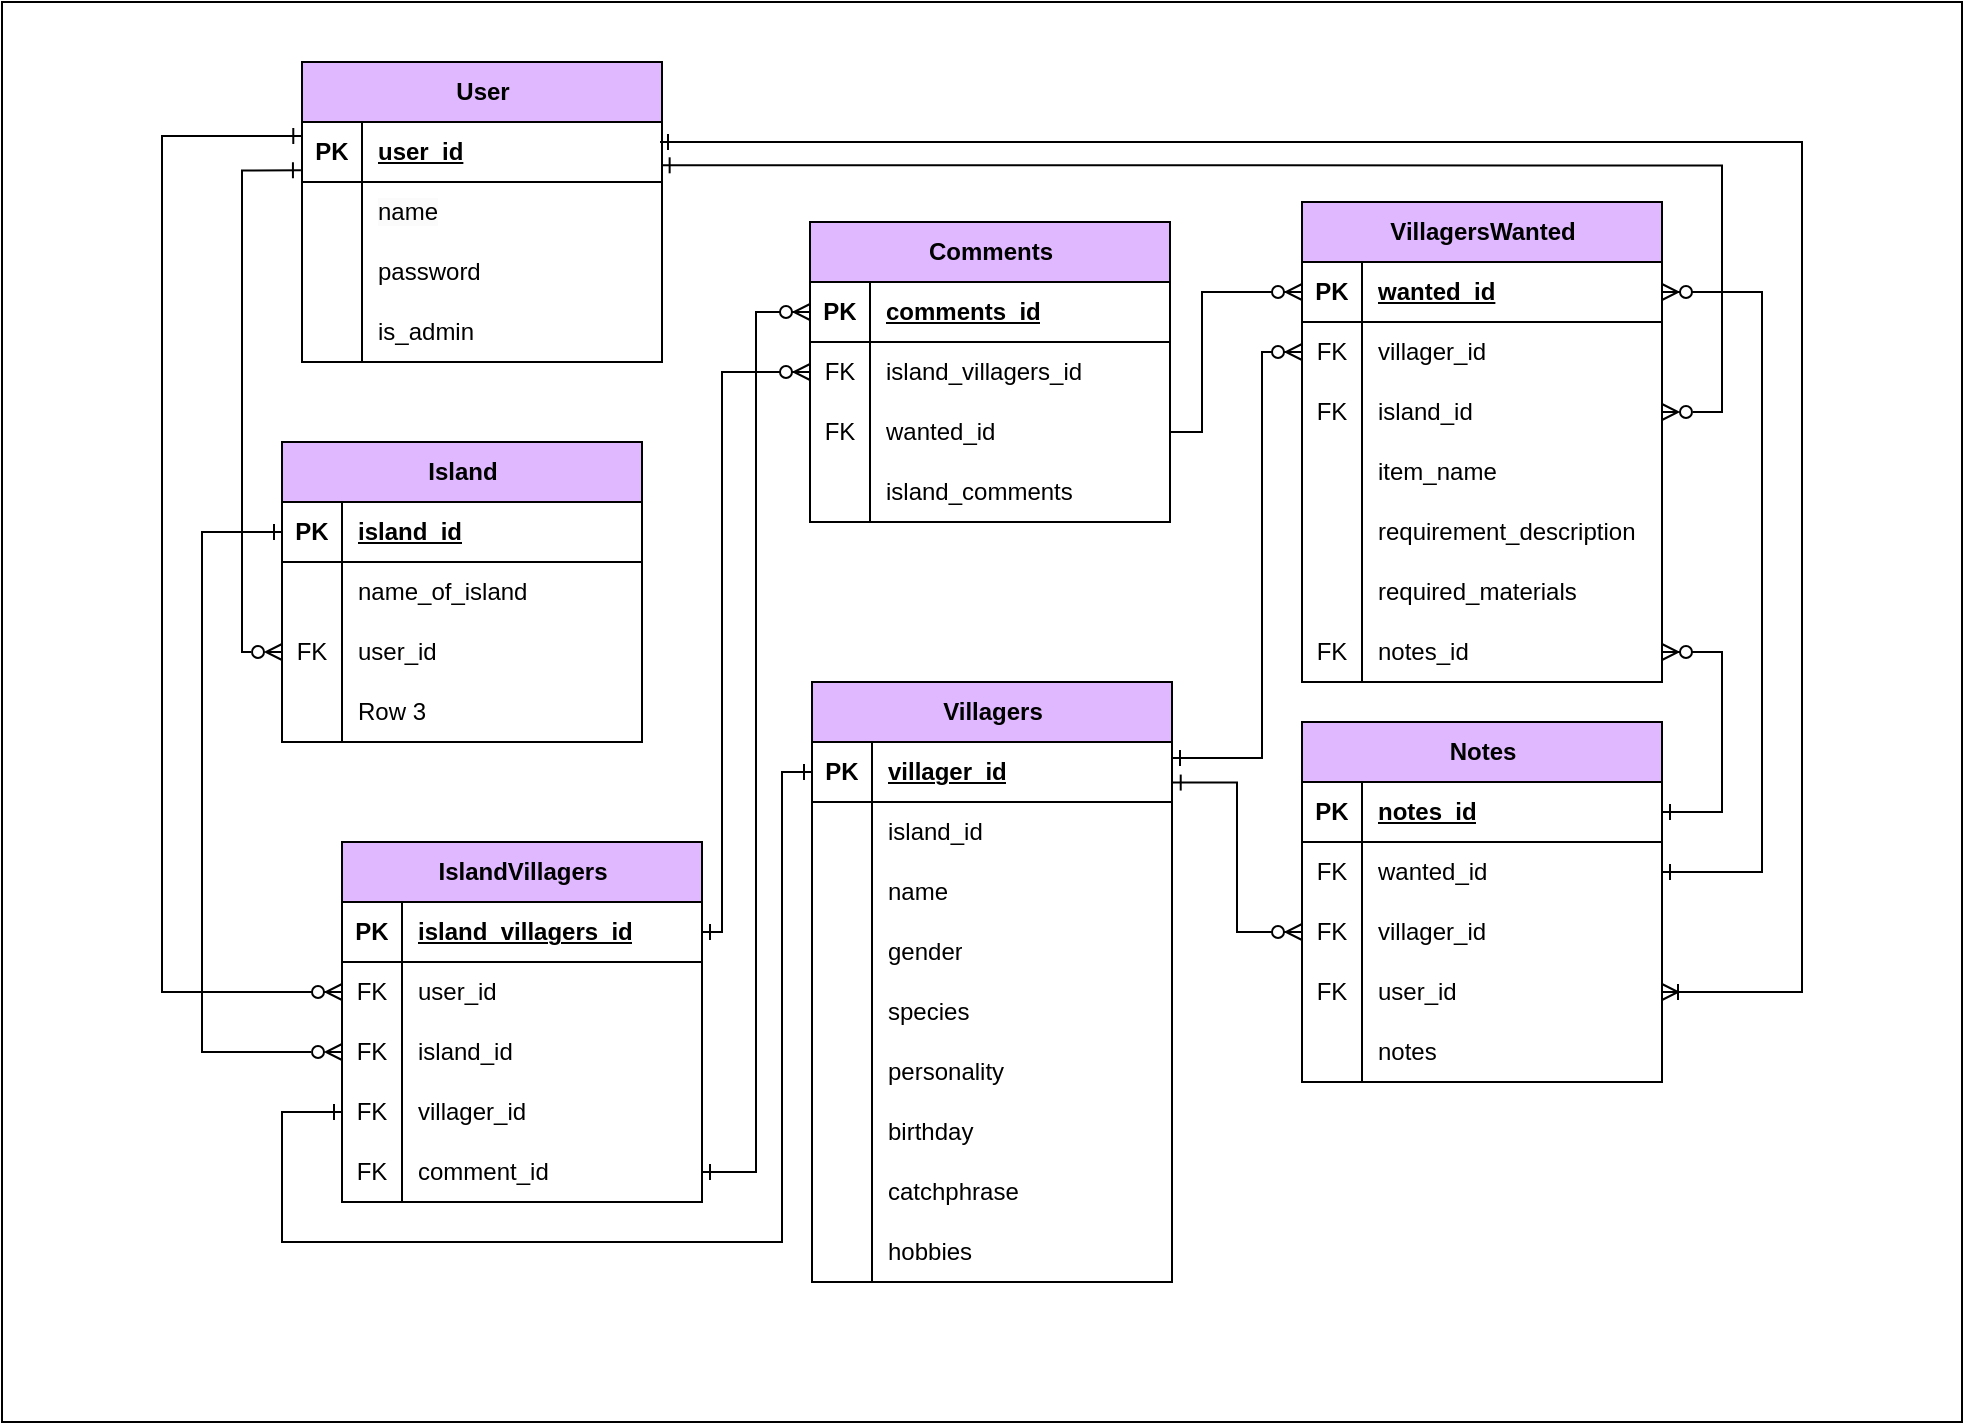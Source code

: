 <mxfile version="24.6.5" type="device">
  <diagram name="Page-1" id="ITjuWt2SZucactSot8SY">
    <mxGraphModel dx="1668" dy="585" grid="1" gridSize="10" guides="1" tooltips="1" connect="1" arrows="1" fold="1" page="1" pageScale="1" pageWidth="827" pageHeight="1169" background="#FFFFFF" math="0" shadow="0">
      <root>
        <mxCell id="0" />
        <mxCell id="1" parent="0" />
        <mxCell id="klBzgP9s78FYEiLY2GwY-38" value="" style="rounded=0;whiteSpace=wrap;html=1;" parent="1" vertex="1">
          <mxGeometry x="-80" width="980" height="710" as="geometry" />
        </mxCell>
        <mxCell id="4pf-PRaGXS5_CZu6q823-1" value="User" style="shape=table;startSize=30;container=1;collapsible=1;childLayout=tableLayout;fixedRows=1;rowLines=0;fontStyle=1;align=center;resizeLast=1;html=1;fillColor=#E0B8FF;" parent="1" vertex="1">
          <mxGeometry x="70" y="30" width="180" height="150" as="geometry" />
        </mxCell>
        <mxCell id="4pf-PRaGXS5_CZu6q823-2" value="" style="shape=tableRow;horizontal=0;startSize=0;swimlaneHead=0;swimlaneBody=0;fillColor=none;collapsible=0;dropTarget=0;points=[[0,0.5],[1,0.5]];portConstraint=eastwest;top=0;left=0;right=0;bottom=1;" parent="4pf-PRaGXS5_CZu6q823-1" vertex="1">
          <mxGeometry y="30" width="180" height="30" as="geometry" />
        </mxCell>
        <mxCell id="4pf-PRaGXS5_CZu6q823-3" value="PK" style="shape=partialRectangle;connectable=0;fillColor=none;top=0;left=0;bottom=0;right=0;fontStyle=1;overflow=hidden;whiteSpace=wrap;html=1;" parent="4pf-PRaGXS5_CZu6q823-2" vertex="1">
          <mxGeometry width="30" height="30" as="geometry">
            <mxRectangle width="30" height="30" as="alternateBounds" />
          </mxGeometry>
        </mxCell>
        <mxCell id="4pf-PRaGXS5_CZu6q823-4" value="user_id" style="shape=partialRectangle;connectable=0;fillColor=none;top=0;left=0;bottom=0;right=0;align=left;spacingLeft=6;fontStyle=5;overflow=hidden;whiteSpace=wrap;html=1;" parent="4pf-PRaGXS5_CZu6q823-2" vertex="1">
          <mxGeometry x="30" width="150" height="30" as="geometry">
            <mxRectangle width="150" height="30" as="alternateBounds" />
          </mxGeometry>
        </mxCell>
        <mxCell id="4pf-PRaGXS5_CZu6q823-5" value="" style="shape=tableRow;horizontal=0;startSize=0;swimlaneHead=0;swimlaneBody=0;fillColor=none;collapsible=0;dropTarget=0;points=[[0,0.5],[1,0.5]];portConstraint=eastwest;top=0;left=0;right=0;bottom=0;" parent="4pf-PRaGXS5_CZu6q823-1" vertex="1">
          <mxGeometry y="60" width="180" height="30" as="geometry" />
        </mxCell>
        <mxCell id="4pf-PRaGXS5_CZu6q823-6" value="" style="shape=partialRectangle;connectable=0;fillColor=none;top=0;left=0;bottom=0;right=0;editable=1;overflow=hidden;whiteSpace=wrap;html=1;" parent="4pf-PRaGXS5_CZu6q823-5" vertex="1">
          <mxGeometry width="30" height="30" as="geometry">
            <mxRectangle width="30" height="30" as="alternateBounds" />
          </mxGeometry>
        </mxCell>
        <mxCell id="4pf-PRaGXS5_CZu6q823-7" value="&lt;span style=&quot;color: rgb(0, 0, 0); font-family: Helvetica; font-size: 12px; font-style: normal; font-variant-ligatures: normal; font-variant-caps: normal; font-weight: 400; letter-spacing: normal; orphans: 2; text-align: left; text-indent: 0px; text-transform: none; widows: 2; word-spacing: 0px; -webkit-text-stroke-width: 0px; white-space: normal; background-color: rgb(251, 251, 251); text-decoration-thickness: initial; text-decoration-style: initial; text-decoration-color: initial; display: inline !important; float: none;&quot;&gt;name&lt;/span&gt;" style="shape=partialRectangle;connectable=0;fillColor=none;top=0;left=0;bottom=0;right=0;align=left;spacingLeft=6;overflow=hidden;whiteSpace=wrap;html=1;" parent="4pf-PRaGXS5_CZu6q823-5" vertex="1">
          <mxGeometry x="30" width="150" height="30" as="geometry">
            <mxRectangle width="150" height="30" as="alternateBounds" />
          </mxGeometry>
        </mxCell>
        <mxCell id="sflbnPazvUdyfY5p52d2-11" value="" style="shape=tableRow;horizontal=0;startSize=0;swimlaneHead=0;swimlaneBody=0;fillColor=none;collapsible=0;dropTarget=0;points=[[0,0.5],[1,0.5]];portConstraint=eastwest;top=0;left=0;right=0;bottom=0;" parent="4pf-PRaGXS5_CZu6q823-1" vertex="1">
          <mxGeometry y="90" width="180" height="30" as="geometry" />
        </mxCell>
        <mxCell id="sflbnPazvUdyfY5p52d2-12" value="" style="shape=partialRectangle;connectable=0;fillColor=none;top=0;left=0;bottom=0;right=0;editable=1;overflow=hidden;whiteSpace=wrap;html=1;" parent="sflbnPazvUdyfY5p52d2-11" vertex="1">
          <mxGeometry width="30" height="30" as="geometry">
            <mxRectangle width="30" height="30" as="alternateBounds" />
          </mxGeometry>
        </mxCell>
        <mxCell id="sflbnPazvUdyfY5p52d2-13" value="password" style="shape=partialRectangle;connectable=0;fillColor=none;top=0;left=0;bottom=0;right=0;align=left;spacingLeft=6;overflow=hidden;whiteSpace=wrap;html=1;" parent="sflbnPazvUdyfY5p52d2-11" vertex="1">
          <mxGeometry x="30" width="150" height="30" as="geometry">
            <mxRectangle width="150" height="30" as="alternateBounds" />
          </mxGeometry>
        </mxCell>
        <mxCell id="sflbnPazvUdyfY5p52d2-14" value="" style="shape=tableRow;horizontal=0;startSize=0;swimlaneHead=0;swimlaneBody=0;fillColor=none;collapsible=0;dropTarget=0;points=[[0,0.5],[1,0.5]];portConstraint=eastwest;top=0;left=0;right=0;bottom=0;" parent="4pf-PRaGXS5_CZu6q823-1" vertex="1">
          <mxGeometry y="120" width="180" height="30" as="geometry" />
        </mxCell>
        <mxCell id="sflbnPazvUdyfY5p52d2-15" value="" style="shape=partialRectangle;connectable=0;fillColor=none;top=0;left=0;bottom=0;right=0;editable=1;overflow=hidden;whiteSpace=wrap;html=1;" parent="sflbnPazvUdyfY5p52d2-14" vertex="1">
          <mxGeometry width="30" height="30" as="geometry">
            <mxRectangle width="30" height="30" as="alternateBounds" />
          </mxGeometry>
        </mxCell>
        <mxCell id="sflbnPazvUdyfY5p52d2-16" value="is_admin" style="shape=partialRectangle;connectable=0;fillColor=none;top=0;left=0;bottom=0;right=0;align=left;spacingLeft=6;overflow=hidden;whiteSpace=wrap;html=1;" parent="sflbnPazvUdyfY5p52d2-14" vertex="1">
          <mxGeometry x="30" width="150" height="30" as="geometry">
            <mxRectangle width="150" height="30" as="alternateBounds" />
          </mxGeometry>
        </mxCell>
        <mxCell id="4pf-PRaGXS5_CZu6q823-14" value="Villagers" style="shape=table;startSize=30;container=1;collapsible=1;childLayout=tableLayout;fixedRows=1;rowLines=0;fontStyle=1;align=center;resizeLast=1;html=1;fillColor=#E0B8FF;" parent="1" vertex="1">
          <mxGeometry x="325" y="340" width="180" height="300" as="geometry" />
        </mxCell>
        <mxCell id="4pf-PRaGXS5_CZu6q823-15" value="" style="shape=tableRow;horizontal=0;startSize=0;swimlaneHead=0;swimlaneBody=0;fillColor=none;collapsible=0;dropTarget=0;points=[[0,0.5],[1,0.5]];portConstraint=eastwest;top=0;left=0;right=0;bottom=1;" parent="4pf-PRaGXS5_CZu6q823-14" vertex="1">
          <mxGeometry y="30" width="180" height="30" as="geometry" />
        </mxCell>
        <mxCell id="4pf-PRaGXS5_CZu6q823-16" value="PK" style="shape=partialRectangle;connectable=0;fillColor=none;top=0;left=0;bottom=0;right=0;fontStyle=1;overflow=hidden;whiteSpace=wrap;html=1;" parent="4pf-PRaGXS5_CZu6q823-15" vertex="1">
          <mxGeometry width="30" height="30" as="geometry">
            <mxRectangle width="30" height="30" as="alternateBounds" />
          </mxGeometry>
        </mxCell>
        <mxCell id="4pf-PRaGXS5_CZu6q823-17" value="villager_id" style="shape=partialRectangle;connectable=0;fillColor=none;top=0;left=0;bottom=0;right=0;align=left;spacingLeft=6;fontStyle=5;overflow=hidden;whiteSpace=wrap;html=1;" parent="4pf-PRaGXS5_CZu6q823-15" vertex="1">
          <mxGeometry x="30" width="150" height="30" as="geometry">
            <mxRectangle width="150" height="30" as="alternateBounds" />
          </mxGeometry>
        </mxCell>
        <mxCell id="4pf-PRaGXS5_CZu6q823-18" value="" style="shape=tableRow;horizontal=0;startSize=0;swimlaneHead=0;swimlaneBody=0;fillColor=none;collapsible=0;dropTarget=0;points=[[0,0.5],[1,0.5]];portConstraint=eastwest;top=0;left=0;right=0;bottom=0;" parent="4pf-PRaGXS5_CZu6q823-14" vertex="1">
          <mxGeometry y="60" width="180" height="30" as="geometry" />
        </mxCell>
        <mxCell id="4pf-PRaGXS5_CZu6q823-19" value="" style="shape=partialRectangle;connectable=0;fillColor=none;top=0;left=0;bottom=0;right=0;editable=1;overflow=hidden;whiteSpace=wrap;html=1;" parent="4pf-PRaGXS5_CZu6q823-18" vertex="1">
          <mxGeometry width="30" height="30" as="geometry">
            <mxRectangle width="30" height="30" as="alternateBounds" />
          </mxGeometry>
        </mxCell>
        <mxCell id="4pf-PRaGXS5_CZu6q823-20" value="island_id" style="shape=partialRectangle;connectable=0;fillColor=none;top=0;left=0;bottom=0;right=0;align=left;spacingLeft=6;overflow=hidden;whiteSpace=wrap;html=1;" parent="4pf-PRaGXS5_CZu6q823-18" vertex="1">
          <mxGeometry x="30" width="150" height="30" as="geometry">
            <mxRectangle width="150" height="30" as="alternateBounds" />
          </mxGeometry>
        </mxCell>
        <mxCell id="4pf-PRaGXS5_CZu6q823-21" value="" style="shape=tableRow;horizontal=0;startSize=0;swimlaneHead=0;swimlaneBody=0;fillColor=none;collapsible=0;dropTarget=0;points=[[0,0.5],[1,0.5]];portConstraint=eastwest;top=0;left=0;right=0;bottom=0;" parent="4pf-PRaGXS5_CZu6q823-14" vertex="1">
          <mxGeometry y="90" width="180" height="30" as="geometry" />
        </mxCell>
        <mxCell id="4pf-PRaGXS5_CZu6q823-22" value="" style="shape=partialRectangle;connectable=0;fillColor=none;top=0;left=0;bottom=0;right=0;editable=1;overflow=hidden;whiteSpace=wrap;html=1;" parent="4pf-PRaGXS5_CZu6q823-21" vertex="1">
          <mxGeometry width="30" height="30" as="geometry">
            <mxRectangle width="30" height="30" as="alternateBounds" />
          </mxGeometry>
        </mxCell>
        <mxCell id="4pf-PRaGXS5_CZu6q823-23" value="name" style="shape=partialRectangle;connectable=0;fillColor=none;top=0;left=0;bottom=0;right=0;align=left;spacingLeft=6;overflow=hidden;whiteSpace=wrap;html=1;" parent="4pf-PRaGXS5_CZu6q823-21" vertex="1">
          <mxGeometry x="30" width="150" height="30" as="geometry">
            <mxRectangle width="150" height="30" as="alternateBounds" />
          </mxGeometry>
        </mxCell>
        <mxCell id="4pf-PRaGXS5_CZu6q823-24" value="" style="shape=tableRow;horizontal=0;startSize=0;swimlaneHead=0;swimlaneBody=0;fillColor=none;collapsible=0;dropTarget=0;points=[[0,0.5],[1,0.5]];portConstraint=eastwest;top=0;left=0;right=0;bottom=0;" parent="4pf-PRaGXS5_CZu6q823-14" vertex="1">
          <mxGeometry y="120" width="180" height="30" as="geometry" />
        </mxCell>
        <mxCell id="4pf-PRaGXS5_CZu6q823-25" value="" style="shape=partialRectangle;connectable=0;fillColor=none;top=0;left=0;bottom=0;right=0;editable=1;overflow=hidden;whiteSpace=wrap;html=1;" parent="4pf-PRaGXS5_CZu6q823-24" vertex="1">
          <mxGeometry width="30" height="30" as="geometry">
            <mxRectangle width="30" height="30" as="alternateBounds" />
          </mxGeometry>
        </mxCell>
        <mxCell id="4pf-PRaGXS5_CZu6q823-26" value="gender" style="shape=partialRectangle;connectable=0;fillColor=none;top=0;left=0;bottom=0;right=0;align=left;spacingLeft=6;overflow=hidden;whiteSpace=wrap;html=1;" parent="4pf-PRaGXS5_CZu6q823-24" vertex="1">
          <mxGeometry x="30" width="150" height="30" as="geometry">
            <mxRectangle width="150" height="30" as="alternateBounds" />
          </mxGeometry>
        </mxCell>
        <mxCell id="4pf-PRaGXS5_CZu6q823-27" value="" style="shape=tableRow;horizontal=0;startSize=0;swimlaneHead=0;swimlaneBody=0;fillColor=none;collapsible=0;dropTarget=0;points=[[0,0.5],[1,0.5]];portConstraint=eastwest;top=0;left=0;right=0;bottom=0;" parent="4pf-PRaGXS5_CZu6q823-14" vertex="1">
          <mxGeometry y="150" width="180" height="30" as="geometry" />
        </mxCell>
        <mxCell id="4pf-PRaGXS5_CZu6q823-28" value="" style="shape=partialRectangle;connectable=0;fillColor=none;top=0;left=0;bottom=0;right=0;editable=1;overflow=hidden;whiteSpace=wrap;html=1;" parent="4pf-PRaGXS5_CZu6q823-27" vertex="1">
          <mxGeometry width="30" height="30" as="geometry">
            <mxRectangle width="30" height="30" as="alternateBounds" />
          </mxGeometry>
        </mxCell>
        <mxCell id="4pf-PRaGXS5_CZu6q823-29" value="species" style="shape=partialRectangle;connectable=0;fillColor=none;top=0;left=0;bottom=0;right=0;align=left;spacingLeft=6;overflow=hidden;whiteSpace=wrap;html=1;" parent="4pf-PRaGXS5_CZu6q823-27" vertex="1">
          <mxGeometry x="30" width="150" height="30" as="geometry">
            <mxRectangle width="150" height="30" as="alternateBounds" />
          </mxGeometry>
        </mxCell>
        <mxCell id="4pf-PRaGXS5_CZu6q823-30" value="" style="shape=tableRow;horizontal=0;startSize=0;swimlaneHead=0;swimlaneBody=0;fillColor=none;collapsible=0;dropTarget=0;points=[[0,0.5],[1,0.5]];portConstraint=eastwest;top=0;left=0;right=0;bottom=0;" parent="4pf-PRaGXS5_CZu6q823-14" vertex="1">
          <mxGeometry y="180" width="180" height="30" as="geometry" />
        </mxCell>
        <mxCell id="4pf-PRaGXS5_CZu6q823-31" value="" style="shape=partialRectangle;connectable=0;fillColor=none;top=0;left=0;bottom=0;right=0;editable=1;overflow=hidden;whiteSpace=wrap;html=1;" parent="4pf-PRaGXS5_CZu6q823-30" vertex="1">
          <mxGeometry width="30" height="30" as="geometry">
            <mxRectangle width="30" height="30" as="alternateBounds" />
          </mxGeometry>
        </mxCell>
        <mxCell id="4pf-PRaGXS5_CZu6q823-32" value="personality" style="shape=partialRectangle;connectable=0;fillColor=none;top=0;left=0;bottom=0;right=0;align=left;spacingLeft=6;overflow=hidden;whiteSpace=wrap;html=1;" parent="4pf-PRaGXS5_CZu6q823-30" vertex="1">
          <mxGeometry x="30" width="150" height="30" as="geometry">
            <mxRectangle width="150" height="30" as="alternateBounds" />
          </mxGeometry>
        </mxCell>
        <mxCell id="J_o8N-EaMoZyT0WlVzwg-1" value="" style="shape=tableRow;horizontal=0;startSize=0;swimlaneHead=0;swimlaneBody=0;fillColor=none;collapsible=0;dropTarget=0;points=[[0,0.5],[1,0.5]];portConstraint=eastwest;top=0;left=0;right=0;bottom=0;" vertex="1" parent="4pf-PRaGXS5_CZu6q823-14">
          <mxGeometry y="210" width="180" height="30" as="geometry" />
        </mxCell>
        <mxCell id="J_o8N-EaMoZyT0WlVzwg-2" value="" style="shape=partialRectangle;connectable=0;fillColor=none;top=0;left=0;bottom=0;right=0;editable=1;overflow=hidden;whiteSpace=wrap;html=1;" vertex="1" parent="J_o8N-EaMoZyT0WlVzwg-1">
          <mxGeometry width="30" height="30" as="geometry">
            <mxRectangle width="30" height="30" as="alternateBounds" />
          </mxGeometry>
        </mxCell>
        <mxCell id="J_o8N-EaMoZyT0WlVzwg-3" value="birthday" style="shape=partialRectangle;connectable=0;fillColor=none;top=0;left=0;bottom=0;right=0;align=left;spacingLeft=6;overflow=hidden;whiteSpace=wrap;html=1;" vertex="1" parent="J_o8N-EaMoZyT0WlVzwg-1">
          <mxGeometry x="30" width="150" height="30" as="geometry">
            <mxRectangle width="150" height="30" as="alternateBounds" />
          </mxGeometry>
        </mxCell>
        <mxCell id="4pf-PRaGXS5_CZu6q823-33" value="" style="shape=tableRow;horizontal=0;startSize=0;swimlaneHead=0;swimlaneBody=0;fillColor=none;collapsible=0;dropTarget=0;points=[[0,0.5],[1,0.5]];portConstraint=eastwest;top=0;left=0;right=0;bottom=0;" parent="4pf-PRaGXS5_CZu6q823-14" vertex="1">
          <mxGeometry y="240" width="180" height="30" as="geometry" />
        </mxCell>
        <mxCell id="4pf-PRaGXS5_CZu6q823-34" value="" style="shape=partialRectangle;connectable=0;fillColor=none;top=0;left=0;bottom=0;right=0;editable=1;overflow=hidden;whiteSpace=wrap;html=1;" parent="4pf-PRaGXS5_CZu6q823-33" vertex="1">
          <mxGeometry width="30" height="30" as="geometry">
            <mxRectangle width="30" height="30" as="alternateBounds" />
          </mxGeometry>
        </mxCell>
        <mxCell id="4pf-PRaGXS5_CZu6q823-35" value="catchphrase" style="shape=partialRectangle;connectable=0;fillColor=none;top=0;left=0;bottom=0;right=0;align=left;spacingLeft=6;overflow=hidden;whiteSpace=wrap;html=1;" parent="4pf-PRaGXS5_CZu6q823-33" vertex="1">
          <mxGeometry x="30" width="150" height="30" as="geometry">
            <mxRectangle width="150" height="30" as="alternateBounds" />
          </mxGeometry>
        </mxCell>
        <mxCell id="J_o8N-EaMoZyT0WlVzwg-33" value="" style="shape=tableRow;horizontal=0;startSize=0;swimlaneHead=0;swimlaneBody=0;fillColor=none;collapsible=0;dropTarget=0;points=[[0,0.5],[1,0.5]];portConstraint=eastwest;top=0;left=0;right=0;bottom=0;" vertex="1" parent="4pf-PRaGXS5_CZu6q823-14">
          <mxGeometry y="270" width="180" height="30" as="geometry" />
        </mxCell>
        <mxCell id="J_o8N-EaMoZyT0WlVzwg-34" value="" style="shape=partialRectangle;connectable=0;fillColor=none;top=0;left=0;bottom=0;right=0;editable=1;overflow=hidden;whiteSpace=wrap;html=1;" vertex="1" parent="J_o8N-EaMoZyT0WlVzwg-33">
          <mxGeometry width="30" height="30" as="geometry">
            <mxRectangle width="30" height="30" as="alternateBounds" />
          </mxGeometry>
        </mxCell>
        <mxCell id="J_o8N-EaMoZyT0WlVzwg-35" value="hobbies" style="shape=partialRectangle;connectable=0;fillColor=none;top=0;left=0;bottom=0;right=0;align=left;spacingLeft=6;overflow=hidden;whiteSpace=wrap;html=1;" vertex="1" parent="J_o8N-EaMoZyT0WlVzwg-33">
          <mxGeometry x="30" width="150" height="30" as="geometry">
            <mxRectangle width="150" height="30" as="alternateBounds" />
          </mxGeometry>
        </mxCell>
        <mxCell id="4pf-PRaGXS5_CZu6q823-51" value="IslandVillagers" style="shape=table;startSize=30;container=1;collapsible=1;childLayout=tableLayout;fixedRows=1;rowLines=0;fontStyle=1;align=center;resizeLast=1;html=1;fillColor=#E0B8FF;" parent="1" vertex="1">
          <mxGeometry x="90" y="420" width="180" height="180" as="geometry" />
        </mxCell>
        <mxCell id="4pf-PRaGXS5_CZu6q823-52" value="" style="shape=tableRow;horizontal=0;startSize=0;swimlaneHead=0;swimlaneBody=0;fillColor=none;collapsible=0;dropTarget=0;points=[[0,0.5],[1,0.5]];portConstraint=eastwest;top=0;left=0;right=0;bottom=1;" parent="4pf-PRaGXS5_CZu6q823-51" vertex="1">
          <mxGeometry y="30" width="180" height="30" as="geometry" />
        </mxCell>
        <mxCell id="4pf-PRaGXS5_CZu6q823-53" value="PK" style="shape=partialRectangle;connectable=0;fillColor=none;top=0;left=0;bottom=0;right=0;fontStyle=1;overflow=hidden;whiteSpace=wrap;html=1;" parent="4pf-PRaGXS5_CZu6q823-52" vertex="1">
          <mxGeometry width="30" height="30" as="geometry">
            <mxRectangle width="30" height="30" as="alternateBounds" />
          </mxGeometry>
        </mxCell>
        <mxCell id="4pf-PRaGXS5_CZu6q823-54" value="island_villagers_id" style="shape=partialRectangle;connectable=0;fillColor=none;top=0;left=0;bottom=0;right=0;align=left;spacingLeft=6;fontStyle=5;overflow=hidden;whiteSpace=wrap;html=1;" parent="4pf-PRaGXS5_CZu6q823-52" vertex="1">
          <mxGeometry x="30" width="150" height="30" as="geometry">
            <mxRectangle width="150" height="30" as="alternateBounds" />
          </mxGeometry>
        </mxCell>
        <mxCell id="4pf-PRaGXS5_CZu6q823-55" value="" style="shape=tableRow;horizontal=0;startSize=0;swimlaneHead=0;swimlaneBody=0;fillColor=none;collapsible=0;dropTarget=0;points=[[0,0.5],[1,0.5]];portConstraint=eastwest;top=0;left=0;right=0;bottom=0;" parent="4pf-PRaGXS5_CZu6q823-51" vertex="1">
          <mxGeometry y="60" width="180" height="30" as="geometry" />
        </mxCell>
        <mxCell id="4pf-PRaGXS5_CZu6q823-56" value="FK" style="shape=partialRectangle;connectable=0;fillColor=none;top=0;left=0;bottom=0;right=0;editable=1;overflow=hidden;whiteSpace=wrap;html=1;" parent="4pf-PRaGXS5_CZu6q823-55" vertex="1">
          <mxGeometry width="30" height="30" as="geometry">
            <mxRectangle width="30" height="30" as="alternateBounds" />
          </mxGeometry>
        </mxCell>
        <mxCell id="4pf-PRaGXS5_CZu6q823-57" value="user_id" style="shape=partialRectangle;connectable=0;fillColor=none;top=0;left=0;bottom=0;right=0;align=left;spacingLeft=6;overflow=hidden;whiteSpace=wrap;html=1;" parent="4pf-PRaGXS5_CZu6q823-55" vertex="1">
          <mxGeometry x="30" width="150" height="30" as="geometry">
            <mxRectangle width="150" height="30" as="alternateBounds" />
          </mxGeometry>
        </mxCell>
        <mxCell id="4pf-PRaGXS5_CZu6q823-58" value="" style="shape=tableRow;horizontal=0;startSize=0;swimlaneHead=0;swimlaneBody=0;fillColor=none;collapsible=0;dropTarget=0;points=[[0,0.5],[1,0.5]];portConstraint=eastwest;top=0;left=0;right=0;bottom=0;" parent="4pf-PRaGXS5_CZu6q823-51" vertex="1">
          <mxGeometry y="90" width="180" height="30" as="geometry" />
        </mxCell>
        <mxCell id="4pf-PRaGXS5_CZu6q823-59" value="FK" style="shape=partialRectangle;connectable=0;fillColor=none;top=0;left=0;bottom=0;right=0;editable=1;overflow=hidden;whiteSpace=wrap;html=1;" parent="4pf-PRaGXS5_CZu6q823-58" vertex="1">
          <mxGeometry width="30" height="30" as="geometry">
            <mxRectangle width="30" height="30" as="alternateBounds" />
          </mxGeometry>
        </mxCell>
        <mxCell id="4pf-PRaGXS5_CZu6q823-60" value="island_id" style="shape=partialRectangle;connectable=0;fillColor=none;top=0;left=0;bottom=0;right=0;align=left;spacingLeft=6;overflow=hidden;whiteSpace=wrap;html=1;" parent="4pf-PRaGXS5_CZu6q823-58" vertex="1">
          <mxGeometry x="30" width="150" height="30" as="geometry">
            <mxRectangle width="150" height="30" as="alternateBounds" />
          </mxGeometry>
        </mxCell>
        <mxCell id="J_o8N-EaMoZyT0WlVzwg-26" value="" style="shape=tableRow;horizontal=0;startSize=0;swimlaneHead=0;swimlaneBody=0;fillColor=none;collapsible=0;dropTarget=0;points=[[0,0.5],[1,0.5]];portConstraint=eastwest;top=0;left=0;right=0;bottom=0;" vertex="1" parent="4pf-PRaGXS5_CZu6q823-51">
          <mxGeometry y="120" width="180" height="30" as="geometry" />
        </mxCell>
        <mxCell id="J_o8N-EaMoZyT0WlVzwg-27" value="FK" style="shape=partialRectangle;connectable=0;fillColor=none;top=0;left=0;bottom=0;right=0;editable=1;overflow=hidden;whiteSpace=wrap;html=1;" vertex="1" parent="J_o8N-EaMoZyT0WlVzwg-26">
          <mxGeometry width="30" height="30" as="geometry">
            <mxRectangle width="30" height="30" as="alternateBounds" />
          </mxGeometry>
        </mxCell>
        <mxCell id="J_o8N-EaMoZyT0WlVzwg-28" value="villager_id" style="shape=partialRectangle;connectable=0;fillColor=none;top=0;left=0;bottom=0;right=0;align=left;spacingLeft=6;overflow=hidden;whiteSpace=wrap;html=1;" vertex="1" parent="J_o8N-EaMoZyT0WlVzwg-26">
          <mxGeometry x="30" width="150" height="30" as="geometry">
            <mxRectangle width="150" height="30" as="alternateBounds" />
          </mxGeometry>
        </mxCell>
        <mxCell id="4pf-PRaGXS5_CZu6q823-105" value="" style="shape=tableRow;horizontal=0;startSize=0;swimlaneHead=0;swimlaneBody=0;fillColor=none;collapsible=0;dropTarget=0;points=[[0,0.5],[1,0.5]];portConstraint=eastwest;top=0;left=0;right=0;bottom=0;" parent="4pf-PRaGXS5_CZu6q823-51" vertex="1">
          <mxGeometry y="150" width="180" height="30" as="geometry" />
        </mxCell>
        <mxCell id="4pf-PRaGXS5_CZu6q823-106" value="FK" style="shape=partialRectangle;connectable=0;fillColor=none;top=0;left=0;bottom=0;right=0;editable=1;overflow=hidden;whiteSpace=wrap;html=1;" parent="4pf-PRaGXS5_CZu6q823-105" vertex="1">
          <mxGeometry width="30" height="30" as="geometry">
            <mxRectangle width="30" height="30" as="alternateBounds" />
          </mxGeometry>
        </mxCell>
        <mxCell id="4pf-PRaGXS5_CZu6q823-107" value="comment_id" style="shape=partialRectangle;connectable=0;fillColor=none;top=0;left=0;bottom=0;right=0;align=left;spacingLeft=6;overflow=hidden;whiteSpace=wrap;html=1;" parent="4pf-PRaGXS5_CZu6q823-105" vertex="1">
          <mxGeometry x="30" width="150" height="30" as="geometry">
            <mxRectangle width="150" height="30" as="alternateBounds" />
          </mxGeometry>
        </mxCell>
        <mxCell id="4pf-PRaGXS5_CZu6q823-64" value="VillagersWanted" style="shape=table;startSize=30;container=1;collapsible=1;childLayout=tableLayout;fixedRows=1;rowLines=0;fontStyle=1;align=center;resizeLast=1;html=1;fillColor=#E0B8FF;" parent="1" vertex="1">
          <mxGeometry x="570" y="100" width="180" height="240" as="geometry" />
        </mxCell>
        <mxCell id="4pf-PRaGXS5_CZu6q823-65" value="" style="shape=tableRow;horizontal=0;startSize=0;swimlaneHead=0;swimlaneBody=0;fillColor=none;collapsible=0;dropTarget=0;points=[[0,0.5],[1,0.5]];portConstraint=eastwest;top=0;left=0;right=0;bottom=1;" parent="4pf-PRaGXS5_CZu6q823-64" vertex="1">
          <mxGeometry y="30" width="180" height="30" as="geometry" />
        </mxCell>
        <mxCell id="4pf-PRaGXS5_CZu6q823-66" value="PK" style="shape=partialRectangle;connectable=0;fillColor=none;top=0;left=0;bottom=0;right=0;fontStyle=1;overflow=hidden;whiteSpace=wrap;html=1;" parent="4pf-PRaGXS5_CZu6q823-65" vertex="1">
          <mxGeometry width="30" height="30" as="geometry">
            <mxRectangle width="30" height="30" as="alternateBounds" />
          </mxGeometry>
        </mxCell>
        <mxCell id="4pf-PRaGXS5_CZu6q823-67" value="wanted_id" style="shape=partialRectangle;connectable=0;fillColor=none;top=0;left=0;bottom=0;right=0;align=left;spacingLeft=6;fontStyle=5;overflow=hidden;whiteSpace=wrap;html=1;" parent="4pf-PRaGXS5_CZu6q823-65" vertex="1">
          <mxGeometry x="30" width="150" height="30" as="geometry">
            <mxRectangle width="150" height="30" as="alternateBounds" />
          </mxGeometry>
        </mxCell>
        <mxCell id="4pf-PRaGXS5_CZu6q823-68" value="" style="shape=tableRow;horizontal=0;startSize=0;swimlaneHead=0;swimlaneBody=0;fillColor=none;collapsible=0;dropTarget=0;points=[[0,0.5],[1,0.5]];portConstraint=eastwest;top=0;left=0;right=0;bottom=0;" parent="4pf-PRaGXS5_CZu6q823-64" vertex="1">
          <mxGeometry y="60" width="180" height="30" as="geometry" />
        </mxCell>
        <mxCell id="4pf-PRaGXS5_CZu6q823-69" value="FK" style="shape=partialRectangle;connectable=0;fillColor=none;top=0;left=0;bottom=0;right=0;editable=1;overflow=hidden;whiteSpace=wrap;html=1;" parent="4pf-PRaGXS5_CZu6q823-68" vertex="1">
          <mxGeometry width="30" height="30" as="geometry">
            <mxRectangle width="30" height="30" as="alternateBounds" />
          </mxGeometry>
        </mxCell>
        <mxCell id="4pf-PRaGXS5_CZu6q823-70" value="villager_id" style="shape=partialRectangle;connectable=0;fillColor=none;top=0;left=0;bottom=0;right=0;align=left;spacingLeft=6;overflow=hidden;whiteSpace=wrap;html=1;" parent="4pf-PRaGXS5_CZu6q823-68" vertex="1">
          <mxGeometry x="30" width="150" height="30" as="geometry">
            <mxRectangle width="150" height="30" as="alternateBounds" />
          </mxGeometry>
        </mxCell>
        <mxCell id="4pf-PRaGXS5_CZu6q823-90" value="" style="shape=tableRow;horizontal=0;startSize=0;swimlaneHead=0;swimlaneBody=0;fillColor=none;collapsible=0;dropTarget=0;points=[[0,0.5],[1,0.5]];portConstraint=eastwest;top=0;left=0;right=0;bottom=0;" parent="4pf-PRaGXS5_CZu6q823-64" vertex="1">
          <mxGeometry y="90" width="180" height="30" as="geometry" />
        </mxCell>
        <mxCell id="4pf-PRaGXS5_CZu6q823-91" value="FK" style="shape=partialRectangle;connectable=0;fillColor=none;top=0;left=0;bottom=0;right=0;editable=1;overflow=hidden;whiteSpace=wrap;html=1;" parent="4pf-PRaGXS5_CZu6q823-90" vertex="1">
          <mxGeometry width="30" height="30" as="geometry">
            <mxRectangle width="30" height="30" as="alternateBounds" />
          </mxGeometry>
        </mxCell>
        <mxCell id="4pf-PRaGXS5_CZu6q823-92" value="island_id" style="shape=partialRectangle;connectable=0;fillColor=none;top=0;left=0;bottom=0;right=0;align=left;spacingLeft=6;overflow=hidden;whiteSpace=wrap;html=1;" parent="4pf-PRaGXS5_CZu6q823-90" vertex="1">
          <mxGeometry x="30" width="150" height="30" as="geometry">
            <mxRectangle width="150" height="30" as="alternateBounds" />
          </mxGeometry>
        </mxCell>
        <mxCell id="4pf-PRaGXS5_CZu6q823-71" value="" style="shape=tableRow;horizontal=0;startSize=0;swimlaneHead=0;swimlaneBody=0;fillColor=none;collapsible=0;dropTarget=0;points=[[0,0.5],[1,0.5]];portConstraint=eastwest;top=0;left=0;right=0;bottom=0;" parent="4pf-PRaGXS5_CZu6q823-64" vertex="1">
          <mxGeometry y="120" width="180" height="30" as="geometry" />
        </mxCell>
        <mxCell id="4pf-PRaGXS5_CZu6q823-72" value="" style="shape=partialRectangle;connectable=0;fillColor=none;top=0;left=0;bottom=0;right=0;editable=1;overflow=hidden;whiteSpace=wrap;html=1;" parent="4pf-PRaGXS5_CZu6q823-71" vertex="1">
          <mxGeometry width="30" height="30" as="geometry">
            <mxRectangle width="30" height="30" as="alternateBounds" />
          </mxGeometry>
        </mxCell>
        <mxCell id="4pf-PRaGXS5_CZu6q823-73" value="item_name" style="shape=partialRectangle;connectable=0;fillColor=none;top=0;left=0;bottom=0;right=0;align=left;spacingLeft=6;overflow=hidden;whiteSpace=wrap;html=1;" parent="4pf-PRaGXS5_CZu6q823-71" vertex="1">
          <mxGeometry x="30" width="150" height="30" as="geometry">
            <mxRectangle width="150" height="30" as="alternateBounds" />
          </mxGeometry>
        </mxCell>
        <mxCell id="4pf-PRaGXS5_CZu6q823-74" value="" style="shape=tableRow;horizontal=0;startSize=0;swimlaneHead=0;swimlaneBody=0;fillColor=none;collapsible=0;dropTarget=0;points=[[0,0.5],[1,0.5]];portConstraint=eastwest;top=0;left=0;right=0;bottom=0;" parent="4pf-PRaGXS5_CZu6q823-64" vertex="1">
          <mxGeometry y="150" width="180" height="30" as="geometry" />
        </mxCell>
        <mxCell id="4pf-PRaGXS5_CZu6q823-75" value="" style="shape=partialRectangle;connectable=0;fillColor=none;top=0;left=0;bottom=0;right=0;editable=1;overflow=hidden;whiteSpace=wrap;html=1;" parent="4pf-PRaGXS5_CZu6q823-74" vertex="1">
          <mxGeometry width="30" height="30" as="geometry">
            <mxRectangle width="30" height="30" as="alternateBounds" />
          </mxGeometry>
        </mxCell>
        <mxCell id="4pf-PRaGXS5_CZu6q823-76" value="requirement_description" style="shape=partialRectangle;connectable=0;fillColor=none;top=0;left=0;bottom=0;right=0;align=left;spacingLeft=6;overflow=hidden;whiteSpace=wrap;html=1;" parent="4pf-PRaGXS5_CZu6q823-74" vertex="1">
          <mxGeometry x="30" width="150" height="30" as="geometry">
            <mxRectangle width="150" height="30" as="alternateBounds" />
          </mxGeometry>
        </mxCell>
        <mxCell id="4pf-PRaGXS5_CZu6q823-81" value="" style="shape=tableRow;horizontal=0;startSize=0;swimlaneHead=0;swimlaneBody=0;fillColor=none;collapsible=0;dropTarget=0;points=[[0,0.5],[1,0.5]];portConstraint=eastwest;top=0;left=0;right=0;bottom=0;" parent="4pf-PRaGXS5_CZu6q823-64" vertex="1">
          <mxGeometry y="180" width="180" height="30" as="geometry" />
        </mxCell>
        <mxCell id="4pf-PRaGXS5_CZu6q823-82" value="" style="shape=partialRectangle;connectable=0;fillColor=none;top=0;left=0;bottom=0;right=0;editable=1;overflow=hidden;whiteSpace=wrap;html=1;" parent="4pf-PRaGXS5_CZu6q823-81" vertex="1">
          <mxGeometry width="30" height="30" as="geometry">
            <mxRectangle width="30" height="30" as="alternateBounds" />
          </mxGeometry>
        </mxCell>
        <mxCell id="4pf-PRaGXS5_CZu6q823-83" value="required_materials" style="shape=partialRectangle;connectable=0;fillColor=none;top=0;left=0;bottom=0;right=0;align=left;spacingLeft=6;overflow=hidden;whiteSpace=wrap;html=1;" parent="4pf-PRaGXS5_CZu6q823-81" vertex="1">
          <mxGeometry x="30" width="150" height="30" as="geometry">
            <mxRectangle width="150" height="30" as="alternateBounds" />
          </mxGeometry>
        </mxCell>
        <mxCell id="4pf-PRaGXS5_CZu6q823-108" value="" style="shape=tableRow;horizontal=0;startSize=0;swimlaneHead=0;swimlaneBody=0;fillColor=none;collapsible=0;dropTarget=0;points=[[0,0.5],[1,0.5]];portConstraint=eastwest;top=0;left=0;right=0;bottom=0;" parent="4pf-PRaGXS5_CZu6q823-64" vertex="1">
          <mxGeometry y="210" width="180" height="30" as="geometry" />
        </mxCell>
        <mxCell id="4pf-PRaGXS5_CZu6q823-109" value="FK" style="shape=partialRectangle;connectable=0;fillColor=none;top=0;left=0;bottom=0;right=0;editable=1;overflow=hidden;whiteSpace=wrap;html=1;" parent="4pf-PRaGXS5_CZu6q823-108" vertex="1">
          <mxGeometry width="30" height="30" as="geometry">
            <mxRectangle width="30" height="30" as="alternateBounds" />
          </mxGeometry>
        </mxCell>
        <mxCell id="4pf-PRaGXS5_CZu6q823-110" value="notes_id" style="shape=partialRectangle;connectable=0;fillColor=none;top=0;left=0;bottom=0;right=0;align=left;spacingLeft=6;overflow=hidden;whiteSpace=wrap;html=1;" parent="4pf-PRaGXS5_CZu6q823-108" vertex="1">
          <mxGeometry x="30" width="150" height="30" as="geometry">
            <mxRectangle width="150" height="30" as="alternateBounds" />
          </mxGeometry>
        </mxCell>
        <mxCell id="4pf-PRaGXS5_CZu6q823-77" value="" style="edgeStyle=orthogonalEdgeStyle;fontSize=12;html=1;endArrow=ERzeroToMany;endFill=1;rounded=0;exitX=-0.002;exitY=0.233;exitDx=0;exitDy=0;entryX=0;entryY=0.5;entryDx=0;entryDy=0;startArrow=ERone;startFill=0;exitPerimeter=0;" parent="1" source="4pf-PRaGXS5_CZu6q823-2" target="4pf-PRaGXS5_CZu6q823-55" edge="1">
          <mxGeometry width="100" height="100" relative="1" as="geometry">
            <mxPoint x="210" y="210" as="sourcePoint" />
            <mxPoint x="310" y="110" as="targetPoint" />
            <Array as="points">
              <mxPoint y="67" />
              <mxPoint y="495" />
            </Array>
          </mxGeometry>
        </mxCell>
        <mxCell id="4pf-PRaGXS5_CZu6q823-79" value="" style="edgeStyle=orthogonalEdgeStyle;fontSize=12;html=1;endArrow=ERzeroToMany;endFill=1;rounded=0;entryX=0;entryY=0.5;entryDx=0;entryDy=0;startArrow=ERone;startFill=0;exitX=1;exitY=0.267;exitDx=0;exitDy=0;exitPerimeter=0;" parent="1" source="4pf-PRaGXS5_CZu6q823-15" target="4pf-PRaGXS5_CZu6q823-68" edge="1">
          <mxGeometry width="100" height="100" relative="1" as="geometry">
            <mxPoint x="480" y="320" as="sourcePoint" />
            <mxPoint x="620" y="150" as="targetPoint" />
            <Array as="points">
              <mxPoint x="550" y="378" />
              <mxPoint x="550" y="175" />
            </Array>
          </mxGeometry>
        </mxCell>
        <mxCell id="4pf-PRaGXS5_CZu6q823-93" value="" style="edgeStyle=orthogonalEdgeStyle;fontSize=12;html=1;endArrow=ERone;endFill=0;rounded=0;exitX=1;exitY=0.5;exitDx=0;exitDy=0;entryX=0.999;entryY=0.722;entryDx=0;entryDy=0;startArrow=ERzeroToMany;startFill=0;entryPerimeter=0;" parent="1" source="4pf-PRaGXS5_CZu6q823-90" target="4pf-PRaGXS5_CZu6q823-2" edge="1">
          <mxGeometry width="100" height="100" relative="1" as="geometry">
            <mxPoint x="680" y="140" as="sourcePoint" />
            <mxPoint x="780" y="40" as="targetPoint" />
            <Array as="points">
              <mxPoint x="780" y="205" />
              <mxPoint x="780" y="82" />
            </Array>
          </mxGeometry>
        </mxCell>
        <mxCell id="4pf-PRaGXS5_CZu6q823-94" value="" style="edgeStyle=orthogonalEdgeStyle;fontSize=12;html=1;endArrow=ERone;endFill=0;rounded=0;startArrow=ERone;startFill=0;entryX=0;entryY=0.5;entryDx=0;entryDy=0;exitX=0;exitY=0.5;exitDx=0;exitDy=0;" parent="1" source="J_o8N-EaMoZyT0WlVzwg-26" target="4pf-PRaGXS5_CZu6q823-15" edge="1">
          <mxGeometry width="100" height="100" relative="1" as="geometry">
            <mxPoint x="270" y="230" as="sourcePoint" />
            <mxPoint x="300" y="160" as="targetPoint" />
            <Array as="points">
              <mxPoint x="60" y="555" />
              <mxPoint x="60" y="620" />
              <mxPoint x="310" y="620" />
              <mxPoint x="310" y="385" />
            </Array>
          </mxGeometry>
        </mxCell>
        <mxCell id="klBzgP9s78FYEiLY2GwY-1" value="Comments" style="shape=table;startSize=30;container=1;collapsible=1;childLayout=tableLayout;fixedRows=1;rowLines=0;fontStyle=1;align=center;resizeLast=1;html=1;fillColor=#E0B8FF;" parent="1" vertex="1">
          <mxGeometry x="324" y="110" width="180" height="150" as="geometry" />
        </mxCell>
        <mxCell id="klBzgP9s78FYEiLY2GwY-2" value="" style="shape=tableRow;horizontal=0;startSize=0;swimlaneHead=0;swimlaneBody=0;fillColor=none;collapsible=0;dropTarget=0;points=[[0,0.5],[1,0.5]];portConstraint=eastwest;top=0;left=0;right=0;bottom=1;" parent="klBzgP9s78FYEiLY2GwY-1" vertex="1">
          <mxGeometry y="30" width="180" height="30" as="geometry" />
        </mxCell>
        <mxCell id="klBzgP9s78FYEiLY2GwY-3" value="PK" style="shape=partialRectangle;connectable=0;fillColor=none;top=0;left=0;bottom=0;right=0;fontStyle=1;overflow=hidden;whiteSpace=wrap;html=1;" parent="klBzgP9s78FYEiLY2GwY-2" vertex="1">
          <mxGeometry width="30" height="30" as="geometry">
            <mxRectangle width="30" height="30" as="alternateBounds" />
          </mxGeometry>
        </mxCell>
        <mxCell id="klBzgP9s78FYEiLY2GwY-4" value="comments_id" style="shape=partialRectangle;connectable=0;fillColor=none;top=0;left=0;bottom=0;right=0;align=left;spacingLeft=6;fontStyle=5;overflow=hidden;whiteSpace=wrap;html=1;" parent="klBzgP9s78FYEiLY2GwY-2" vertex="1">
          <mxGeometry x="30" width="150" height="30" as="geometry">
            <mxRectangle width="150" height="30" as="alternateBounds" />
          </mxGeometry>
        </mxCell>
        <mxCell id="klBzgP9s78FYEiLY2GwY-5" value="" style="shape=tableRow;horizontal=0;startSize=0;swimlaneHead=0;swimlaneBody=0;fillColor=none;collapsible=0;dropTarget=0;points=[[0,0.5],[1,0.5]];portConstraint=eastwest;top=0;left=0;right=0;bottom=0;" parent="klBzgP9s78FYEiLY2GwY-1" vertex="1">
          <mxGeometry y="60" width="180" height="30" as="geometry" />
        </mxCell>
        <mxCell id="klBzgP9s78FYEiLY2GwY-6" value="FK" style="shape=partialRectangle;connectable=0;fillColor=none;top=0;left=0;bottom=0;right=0;editable=1;overflow=hidden;whiteSpace=wrap;html=1;" parent="klBzgP9s78FYEiLY2GwY-5" vertex="1">
          <mxGeometry width="30" height="30" as="geometry">
            <mxRectangle width="30" height="30" as="alternateBounds" />
          </mxGeometry>
        </mxCell>
        <mxCell id="klBzgP9s78FYEiLY2GwY-7" value="island_villagers_id" style="shape=partialRectangle;connectable=0;fillColor=none;top=0;left=0;bottom=0;right=0;align=left;spacingLeft=6;overflow=hidden;whiteSpace=wrap;html=1;" parent="klBzgP9s78FYEiLY2GwY-5" vertex="1">
          <mxGeometry x="30" width="150" height="30" as="geometry">
            <mxRectangle width="150" height="30" as="alternateBounds" />
          </mxGeometry>
        </mxCell>
        <mxCell id="klBzgP9s78FYEiLY2GwY-8" value="" style="shape=tableRow;horizontal=0;startSize=0;swimlaneHead=0;swimlaneBody=0;fillColor=none;collapsible=0;dropTarget=0;points=[[0,0.5],[1,0.5]];portConstraint=eastwest;top=0;left=0;right=0;bottom=0;" parent="klBzgP9s78FYEiLY2GwY-1" vertex="1">
          <mxGeometry y="90" width="180" height="30" as="geometry" />
        </mxCell>
        <mxCell id="klBzgP9s78FYEiLY2GwY-9" value="FK" style="shape=partialRectangle;connectable=0;fillColor=none;top=0;left=0;bottom=0;right=0;editable=1;overflow=hidden;whiteSpace=wrap;html=1;" parent="klBzgP9s78FYEiLY2GwY-8" vertex="1">
          <mxGeometry width="30" height="30" as="geometry">
            <mxRectangle width="30" height="30" as="alternateBounds" />
          </mxGeometry>
        </mxCell>
        <mxCell id="klBzgP9s78FYEiLY2GwY-10" value="wanted_id" style="shape=partialRectangle;connectable=0;fillColor=none;top=0;left=0;bottom=0;right=0;align=left;spacingLeft=6;overflow=hidden;whiteSpace=wrap;html=1;" parent="klBzgP9s78FYEiLY2GwY-8" vertex="1">
          <mxGeometry x="30" width="150" height="30" as="geometry">
            <mxRectangle width="150" height="30" as="alternateBounds" />
          </mxGeometry>
        </mxCell>
        <mxCell id="klBzgP9s78FYEiLY2GwY-11" value="" style="shape=tableRow;horizontal=0;startSize=0;swimlaneHead=0;swimlaneBody=0;fillColor=none;collapsible=0;dropTarget=0;points=[[0,0.5],[1,0.5]];portConstraint=eastwest;top=0;left=0;right=0;bottom=0;" parent="klBzgP9s78FYEiLY2GwY-1" vertex="1">
          <mxGeometry y="120" width="180" height="30" as="geometry" />
        </mxCell>
        <mxCell id="klBzgP9s78FYEiLY2GwY-12" value="" style="shape=partialRectangle;connectable=0;fillColor=none;top=0;left=0;bottom=0;right=0;editable=1;overflow=hidden;whiteSpace=wrap;html=1;" parent="klBzgP9s78FYEiLY2GwY-11" vertex="1">
          <mxGeometry width="30" height="30" as="geometry">
            <mxRectangle width="30" height="30" as="alternateBounds" />
          </mxGeometry>
        </mxCell>
        <mxCell id="klBzgP9s78FYEiLY2GwY-13" value="island_comments" style="shape=partialRectangle;connectable=0;fillColor=none;top=0;left=0;bottom=0;right=0;align=left;spacingLeft=6;overflow=hidden;whiteSpace=wrap;html=1;" parent="klBzgP9s78FYEiLY2GwY-11" vertex="1">
          <mxGeometry x="30" width="150" height="30" as="geometry">
            <mxRectangle width="150" height="30" as="alternateBounds" />
          </mxGeometry>
        </mxCell>
        <mxCell id="klBzgP9s78FYEiLY2GwY-17" value="" style="edgeStyle=orthogonalEdgeStyle;fontSize=12;html=1;endArrow=ERzeroToMany;endFill=1;rounded=0;exitX=1;exitY=0.5;exitDx=0;exitDy=0;entryX=0;entryY=0.5;entryDx=0;entryDy=0;startArrow=ERone;startFill=0;" parent="1" source="4pf-PRaGXS5_CZu6q823-52" target="klBzgP9s78FYEiLY2GwY-5" edge="1">
          <mxGeometry width="100" height="100" relative="1" as="geometry">
            <mxPoint x="250" y="240" as="sourcePoint" />
            <mxPoint x="350" y="140" as="targetPoint" />
            <Array as="points">
              <mxPoint x="280" y="465" />
              <mxPoint x="280" y="185" />
            </Array>
          </mxGeometry>
        </mxCell>
        <mxCell id="klBzgP9s78FYEiLY2GwY-19" value="Notes" style="shape=table;startSize=30;container=1;collapsible=1;childLayout=tableLayout;fixedRows=1;rowLines=0;fontStyle=1;align=center;resizeLast=1;html=1;fillColor=#E0B8FF;" parent="1" vertex="1">
          <mxGeometry x="570" y="360" width="180" height="180" as="geometry" />
        </mxCell>
        <mxCell id="klBzgP9s78FYEiLY2GwY-20" value="" style="shape=tableRow;horizontal=0;startSize=0;swimlaneHead=0;swimlaneBody=0;fillColor=none;collapsible=0;dropTarget=0;points=[[0,0.5],[1,0.5]];portConstraint=eastwest;top=0;left=0;right=0;bottom=1;" parent="klBzgP9s78FYEiLY2GwY-19" vertex="1">
          <mxGeometry y="30" width="180" height="30" as="geometry" />
        </mxCell>
        <mxCell id="klBzgP9s78FYEiLY2GwY-21" value="PK" style="shape=partialRectangle;connectable=0;fillColor=none;top=0;left=0;bottom=0;right=0;fontStyle=1;overflow=hidden;whiteSpace=wrap;html=1;" parent="klBzgP9s78FYEiLY2GwY-20" vertex="1">
          <mxGeometry width="30" height="30" as="geometry">
            <mxRectangle width="30" height="30" as="alternateBounds" />
          </mxGeometry>
        </mxCell>
        <mxCell id="klBzgP9s78FYEiLY2GwY-22" value="notes_id" style="shape=partialRectangle;connectable=0;fillColor=none;top=0;left=0;bottom=0;right=0;align=left;spacingLeft=6;fontStyle=5;overflow=hidden;whiteSpace=wrap;html=1;" parent="klBzgP9s78FYEiLY2GwY-20" vertex="1">
          <mxGeometry x="30" width="150" height="30" as="geometry">
            <mxRectangle width="150" height="30" as="alternateBounds" />
          </mxGeometry>
        </mxCell>
        <mxCell id="klBzgP9s78FYEiLY2GwY-23" value="" style="shape=tableRow;horizontal=0;startSize=0;swimlaneHead=0;swimlaneBody=0;fillColor=none;collapsible=0;dropTarget=0;points=[[0,0.5],[1,0.5]];portConstraint=eastwest;top=0;left=0;right=0;bottom=0;" parent="klBzgP9s78FYEiLY2GwY-19" vertex="1">
          <mxGeometry y="60" width="180" height="30" as="geometry" />
        </mxCell>
        <mxCell id="klBzgP9s78FYEiLY2GwY-24" value="FK" style="shape=partialRectangle;connectable=0;fillColor=none;top=0;left=0;bottom=0;right=0;editable=1;overflow=hidden;whiteSpace=wrap;html=1;" parent="klBzgP9s78FYEiLY2GwY-23" vertex="1">
          <mxGeometry width="30" height="30" as="geometry">
            <mxRectangle width="30" height="30" as="alternateBounds" />
          </mxGeometry>
        </mxCell>
        <mxCell id="klBzgP9s78FYEiLY2GwY-25" value="wanted_id" style="shape=partialRectangle;connectable=0;fillColor=none;top=0;left=0;bottom=0;right=0;align=left;spacingLeft=6;overflow=hidden;whiteSpace=wrap;html=1;" parent="klBzgP9s78FYEiLY2GwY-23" vertex="1">
          <mxGeometry x="30" width="150" height="30" as="geometry">
            <mxRectangle width="150" height="30" as="alternateBounds" />
          </mxGeometry>
        </mxCell>
        <mxCell id="klBzgP9s78FYEiLY2GwY-26" value="" style="shape=tableRow;horizontal=0;startSize=0;swimlaneHead=0;swimlaneBody=0;fillColor=none;collapsible=0;dropTarget=0;points=[[0,0.5],[1,0.5]];portConstraint=eastwest;top=0;left=0;right=0;bottom=0;" parent="klBzgP9s78FYEiLY2GwY-19" vertex="1">
          <mxGeometry y="90" width="180" height="30" as="geometry" />
        </mxCell>
        <mxCell id="klBzgP9s78FYEiLY2GwY-27" value="FK" style="shape=partialRectangle;connectable=0;fillColor=none;top=0;left=0;bottom=0;right=0;editable=1;overflow=hidden;whiteSpace=wrap;html=1;" parent="klBzgP9s78FYEiLY2GwY-26" vertex="1">
          <mxGeometry width="30" height="30" as="geometry">
            <mxRectangle width="30" height="30" as="alternateBounds" />
          </mxGeometry>
        </mxCell>
        <mxCell id="klBzgP9s78FYEiLY2GwY-28" value="villager_id" style="shape=partialRectangle;connectable=0;fillColor=none;top=0;left=0;bottom=0;right=0;align=left;spacingLeft=6;overflow=hidden;whiteSpace=wrap;html=1;" parent="klBzgP9s78FYEiLY2GwY-26" vertex="1">
          <mxGeometry x="30" width="150" height="30" as="geometry">
            <mxRectangle width="150" height="30" as="alternateBounds" />
          </mxGeometry>
        </mxCell>
        <mxCell id="klBzgP9s78FYEiLY2GwY-29" value="" style="shape=tableRow;horizontal=0;startSize=0;swimlaneHead=0;swimlaneBody=0;fillColor=none;collapsible=0;dropTarget=0;points=[[0,0.5],[1,0.5]];portConstraint=eastwest;top=0;left=0;right=0;bottom=0;" parent="klBzgP9s78FYEiLY2GwY-19" vertex="1">
          <mxGeometry y="120" width="180" height="30" as="geometry" />
        </mxCell>
        <mxCell id="klBzgP9s78FYEiLY2GwY-30" value="FK" style="shape=partialRectangle;connectable=0;fillColor=none;top=0;left=0;bottom=0;right=0;editable=1;overflow=hidden;whiteSpace=wrap;html=1;" parent="klBzgP9s78FYEiLY2GwY-29" vertex="1">
          <mxGeometry width="30" height="30" as="geometry">
            <mxRectangle width="30" height="30" as="alternateBounds" />
          </mxGeometry>
        </mxCell>
        <mxCell id="klBzgP9s78FYEiLY2GwY-31" value="user_id" style="shape=partialRectangle;connectable=0;fillColor=none;top=0;left=0;bottom=0;right=0;align=left;spacingLeft=6;overflow=hidden;whiteSpace=wrap;html=1;" parent="klBzgP9s78FYEiLY2GwY-29" vertex="1">
          <mxGeometry x="30" width="150" height="30" as="geometry">
            <mxRectangle width="150" height="30" as="alternateBounds" />
          </mxGeometry>
        </mxCell>
        <mxCell id="J_o8N-EaMoZyT0WlVzwg-4" value="" style="shape=tableRow;horizontal=0;startSize=0;swimlaneHead=0;swimlaneBody=0;fillColor=none;collapsible=0;dropTarget=0;points=[[0,0.5],[1,0.5]];portConstraint=eastwest;top=0;left=0;right=0;bottom=0;" vertex="1" parent="klBzgP9s78FYEiLY2GwY-19">
          <mxGeometry y="150" width="180" height="30" as="geometry" />
        </mxCell>
        <mxCell id="J_o8N-EaMoZyT0WlVzwg-5" value="" style="shape=partialRectangle;connectable=0;fillColor=none;top=0;left=0;bottom=0;right=0;editable=1;overflow=hidden;whiteSpace=wrap;html=1;" vertex="1" parent="J_o8N-EaMoZyT0WlVzwg-4">
          <mxGeometry width="30" height="30" as="geometry">
            <mxRectangle width="30" height="30" as="alternateBounds" />
          </mxGeometry>
        </mxCell>
        <mxCell id="J_o8N-EaMoZyT0WlVzwg-6" value="notes" style="shape=partialRectangle;connectable=0;fillColor=none;top=0;left=0;bottom=0;right=0;align=left;spacingLeft=6;overflow=hidden;whiteSpace=wrap;html=1;" vertex="1" parent="J_o8N-EaMoZyT0WlVzwg-4">
          <mxGeometry x="30" width="150" height="30" as="geometry">
            <mxRectangle width="150" height="30" as="alternateBounds" />
          </mxGeometry>
        </mxCell>
        <mxCell id="klBzgP9s78FYEiLY2GwY-32" value="" style="edgeStyle=orthogonalEdgeStyle;fontSize=12;html=1;endArrow=ERzeroToMany;endFill=1;rounded=0;exitX=1;exitY=0.5;exitDx=0;exitDy=0;entryX=1;entryY=0.5;entryDx=0;entryDy=0;startArrow=ERone;startFill=0;" parent="1" source="klBzgP9s78FYEiLY2GwY-20" target="4pf-PRaGXS5_CZu6q823-108" edge="1">
          <mxGeometry width="100" height="100" relative="1" as="geometry">
            <mxPoint x="750" y="390" as="sourcePoint" />
            <mxPoint x="850" y="290" as="targetPoint" />
            <Array as="points">
              <mxPoint x="780" y="405" />
              <mxPoint x="780" y="325" />
            </Array>
          </mxGeometry>
        </mxCell>
        <mxCell id="klBzgP9s78FYEiLY2GwY-33" value="" style="edgeStyle=orthogonalEdgeStyle;fontSize=12;html=1;endArrow=ERzeroToMany;endFill=1;rounded=0;exitX=1;exitY=0.5;exitDx=0;exitDy=0;entryX=1;entryY=0.5;entryDx=0;entryDy=0;startArrow=ERone;startFill=0;" parent="1" source="klBzgP9s78FYEiLY2GwY-23" target="4pf-PRaGXS5_CZu6q823-65" edge="1">
          <mxGeometry width="100" height="100" relative="1" as="geometry">
            <mxPoint x="730" y="440" as="sourcePoint" />
            <mxPoint x="830" y="340" as="targetPoint" />
            <Array as="points">
              <mxPoint x="800" y="435" />
              <mxPoint x="800" y="145" />
            </Array>
          </mxGeometry>
        </mxCell>
        <mxCell id="klBzgP9s78FYEiLY2GwY-36" value="" style="edgeStyle=orthogonalEdgeStyle;fontSize=12;html=1;endArrow=ERzeroToMany;endFill=1;rounded=0;exitX=1;exitY=0.5;exitDx=0;exitDy=0;entryX=0;entryY=0.5;entryDx=0;entryDy=0;" parent="1" source="klBzgP9s78FYEiLY2GwY-8" target="4pf-PRaGXS5_CZu6q823-65" edge="1">
          <mxGeometry width="100" height="100" relative="1" as="geometry">
            <mxPoint x="490" y="130" as="sourcePoint" />
            <mxPoint x="590" y="30" as="targetPoint" />
            <Array as="points">
              <mxPoint x="520" y="215" />
              <mxPoint x="520" y="145" />
            </Array>
          </mxGeometry>
        </mxCell>
        <mxCell id="klBzgP9s78FYEiLY2GwY-37" value="" style="fontSize=12;html=1;endArrow=ERzeroToMany;endFill=1;rounded=0;entryX=0;entryY=0.5;entryDx=0;entryDy=0;exitX=1;exitY=0.5;exitDx=0;exitDy=0;startArrow=ERone;startFill=0;edgeStyle=orthogonalEdgeStyle;" parent="1" source="4pf-PRaGXS5_CZu6q823-105" target="klBzgP9s78FYEiLY2GwY-2" edge="1">
          <mxGeometry width="100" height="100" relative="1" as="geometry">
            <mxPoint x="220" y="325" as="sourcePoint" />
            <mxPoint x="290" y="130" as="targetPoint" />
          </mxGeometry>
        </mxCell>
        <mxCell id="klBzgP9s78FYEiLY2GwY-40" value="" style="edgeStyle=orthogonalEdgeStyle;fontSize=12;html=1;endArrow=ERzeroToMany;endFill=1;rounded=0;exitX=1.002;exitY=0.676;exitDx=0;exitDy=0;exitPerimeter=0;entryX=0;entryY=0.5;entryDx=0;entryDy=0;startArrow=ERone;startFill=0;" parent="1" source="4pf-PRaGXS5_CZu6q823-15" target="klBzgP9s78FYEiLY2GwY-26" edge="1">
          <mxGeometry width="100" height="100" relative="1" as="geometry">
            <mxPoint x="440" y="420" as="sourcePoint" />
            <mxPoint x="540" y="320" as="targetPoint" />
          </mxGeometry>
        </mxCell>
        <mxCell id="J_o8N-EaMoZyT0WlVzwg-9" value="" style="edgeStyle=orthogonalEdgeStyle;fontSize=12;html=1;endArrow=ERone;endFill=0;rounded=0;exitX=1;exitY=0.5;exitDx=0;exitDy=0;startArrow=ERoneToMany;startFill=0;" edge="1" parent="1" source="klBzgP9s78FYEiLY2GwY-29">
          <mxGeometry width="100" height="100" relative="1" as="geometry">
            <mxPoint x="760" y="525" as="sourcePoint" />
            <mxPoint x="249" y="70" as="targetPoint" />
            <Array as="points">
              <mxPoint x="820" y="495" />
              <mxPoint x="820" y="70" />
            </Array>
          </mxGeometry>
        </mxCell>
        <mxCell id="J_o8N-EaMoZyT0WlVzwg-10" value="Island" style="shape=table;startSize=30;container=1;collapsible=1;childLayout=tableLayout;fixedRows=1;rowLines=0;fontStyle=1;align=center;resizeLast=1;html=1;fillColor=#E0B8FF;" vertex="1" parent="1">
          <mxGeometry x="60" y="220" width="180" height="150" as="geometry" />
        </mxCell>
        <mxCell id="J_o8N-EaMoZyT0WlVzwg-11" value="" style="shape=tableRow;horizontal=0;startSize=0;swimlaneHead=0;swimlaneBody=0;fillColor=none;collapsible=0;dropTarget=0;points=[[0,0.5],[1,0.5]];portConstraint=eastwest;top=0;left=0;right=0;bottom=1;" vertex="1" parent="J_o8N-EaMoZyT0WlVzwg-10">
          <mxGeometry y="30" width="180" height="30" as="geometry" />
        </mxCell>
        <mxCell id="J_o8N-EaMoZyT0WlVzwg-12" value="PK" style="shape=partialRectangle;connectable=0;fillColor=none;top=0;left=0;bottom=0;right=0;fontStyle=1;overflow=hidden;whiteSpace=wrap;html=1;" vertex="1" parent="J_o8N-EaMoZyT0WlVzwg-11">
          <mxGeometry width="30" height="30" as="geometry">
            <mxRectangle width="30" height="30" as="alternateBounds" />
          </mxGeometry>
        </mxCell>
        <mxCell id="J_o8N-EaMoZyT0WlVzwg-13" value="island_id" style="shape=partialRectangle;connectable=0;fillColor=none;top=0;left=0;bottom=0;right=0;align=left;spacingLeft=6;fontStyle=5;overflow=hidden;whiteSpace=wrap;html=1;" vertex="1" parent="J_o8N-EaMoZyT0WlVzwg-11">
          <mxGeometry x="30" width="150" height="30" as="geometry">
            <mxRectangle width="150" height="30" as="alternateBounds" />
          </mxGeometry>
        </mxCell>
        <mxCell id="J_o8N-EaMoZyT0WlVzwg-14" value="" style="shape=tableRow;horizontal=0;startSize=0;swimlaneHead=0;swimlaneBody=0;fillColor=none;collapsible=0;dropTarget=0;points=[[0,0.5],[1,0.5]];portConstraint=eastwest;top=0;left=0;right=0;bottom=0;" vertex="1" parent="J_o8N-EaMoZyT0WlVzwg-10">
          <mxGeometry y="60" width="180" height="30" as="geometry" />
        </mxCell>
        <mxCell id="J_o8N-EaMoZyT0WlVzwg-15" value="" style="shape=partialRectangle;connectable=0;fillColor=none;top=0;left=0;bottom=0;right=0;editable=1;overflow=hidden;whiteSpace=wrap;html=1;" vertex="1" parent="J_o8N-EaMoZyT0WlVzwg-14">
          <mxGeometry width="30" height="30" as="geometry">
            <mxRectangle width="30" height="30" as="alternateBounds" />
          </mxGeometry>
        </mxCell>
        <mxCell id="J_o8N-EaMoZyT0WlVzwg-16" value="name_of_island" style="shape=partialRectangle;connectable=0;fillColor=none;top=0;left=0;bottom=0;right=0;align=left;spacingLeft=6;overflow=hidden;whiteSpace=wrap;html=1;" vertex="1" parent="J_o8N-EaMoZyT0WlVzwg-14">
          <mxGeometry x="30" width="150" height="30" as="geometry">
            <mxRectangle width="150" height="30" as="alternateBounds" />
          </mxGeometry>
        </mxCell>
        <mxCell id="J_o8N-EaMoZyT0WlVzwg-17" value="" style="shape=tableRow;horizontal=0;startSize=0;swimlaneHead=0;swimlaneBody=0;fillColor=none;collapsible=0;dropTarget=0;points=[[0,0.5],[1,0.5]];portConstraint=eastwest;top=0;left=0;right=0;bottom=0;" vertex="1" parent="J_o8N-EaMoZyT0WlVzwg-10">
          <mxGeometry y="90" width="180" height="30" as="geometry" />
        </mxCell>
        <mxCell id="J_o8N-EaMoZyT0WlVzwg-18" value="FK" style="shape=partialRectangle;connectable=0;fillColor=none;top=0;left=0;bottom=0;right=0;editable=1;overflow=hidden;whiteSpace=wrap;html=1;" vertex="1" parent="J_o8N-EaMoZyT0WlVzwg-17">
          <mxGeometry width="30" height="30" as="geometry">
            <mxRectangle width="30" height="30" as="alternateBounds" />
          </mxGeometry>
        </mxCell>
        <mxCell id="J_o8N-EaMoZyT0WlVzwg-19" value="user_id" style="shape=partialRectangle;connectable=0;fillColor=none;top=0;left=0;bottom=0;right=0;align=left;spacingLeft=6;overflow=hidden;whiteSpace=wrap;html=1;" vertex="1" parent="J_o8N-EaMoZyT0WlVzwg-17">
          <mxGeometry x="30" width="150" height="30" as="geometry">
            <mxRectangle width="150" height="30" as="alternateBounds" />
          </mxGeometry>
        </mxCell>
        <mxCell id="J_o8N-EaMoZyT0WlVzwg-20" value="" style="shape=tableRow;horizontal=0;startSize=0;swimlaneHead=0;swimlaneBody=0;fillColor=none;collapsible=0;dropTarget=0;points=[[0,0.5],[1,0.5]];portConstraint=eastwest;top=0;left=0;right=0;bottom=0;" vertex="1" parent="J_o8N-EaMoZyT0WlVzwg-10">
          <mxGeometry y="120" width="180" height="30" as="geometry" />
        </mxCell>
        <mxCell id="J_o8N-EaMoZyT0WlVzwg-21" value="" style="shape=partialRectangle;connectable=0;fillColor=none;top=0;left=0;bottom=0;right=0;editable=1;overflow=hidden;whiteSpace=wrap;html=1;" vertex="1" parent="J_o8N-EaMoZyT0WlVzwg-20">
          <mxGeometry width="30" height="30" as="geometry">
            <mxRectangle width="30" height="30" as="alternateBounds" />
          </mxGeometry>
        </mxCell>
        <mxCell id="J_o8N-EaMoZyT0WlVzwg-22" value="Row 3" style="shape=partialRectangle;connectable=0;fillColor=none;top=0;left=0;bottom=0;right=0;align=left;spacingLeft=6;overflow=hidden;whiteSpace=wrap;html=1;" vertex="1" parent="J_o8N-EaMoZyT0WlVzwg-20">
          <mxGeometry x="30" width="150" height="30" as="geometry">
            <mxRectangle width="150" height="30" as="alternateBounds" />
          </mxGeometry>
        </mxCell>
        <mxCell id="J_o8N-EaMoZyT0WlVzwg-31" value="" style="edgeStyle=orthogonalEdgeStyle;fontSize=12;html=1;endArrow=ERone;endFill=0;rounded=0;exitX=0;exitY=0.5;exitDx=0;exitDy=0;entryX=0;entryY=0.5;entryDx=0;entryDy=0;startArrow=ERzeroToMany;startFill=0;" edge="1" parent="1" source="4pf-PRaGXS5_CZu6q823-58" target="J_o8N-EaMoZyT0WlVzwg-11">
          <mxGeometry width="100" height="100" relative="1" as="geometry">
            <mxPoint x="20" y="510" as="sourcePoint" />
            <mxPoint x="120" y="410" as="targetPoint" />
            <Array as="points">
              <mxPoint x="20" y="525" />
              <mxPoint x="20" y="265" />
            </Array>
          </mxGeometry>
        </mxCell>
        <mxCell id="J_o8N-EaMoZyT0WlVzwg-32" value="" style="edgeStyle=orthogonalEdgeStyle;fontSize=12;html=1;endArrow=ERone;endFill=0;rounded=0;exitX=0;exitY=0.5;exitDx=0;exitDy=0;entryX=-0.003;entryY=0.806;entryDx=0;entryDy=0;entryPerimeter=0;startArrow=ERzeroToMany;startFill=0;" edge="1" parent="1" source="J_o8N-EaMoZyT0WlVzwg-17" target="4pf-PRaGXS5_CZu6q823-2">
          <mxGeometry width="100" height="100" relative="1" as="geometry">
            <mxPoint x="10" y="280" as="sourcePoint" />
            <mxPoint x="110" y="180" as="targetPoint" />
            <Array as="points">
              <mxPoint x="40" y="325" />
              <mxPoint x="40" y="84" />
            </Array>
          </mxGeometry>
        </mxCell>
      </root>
    </mxGraphModel>
  </diagram>
</mxfile>
